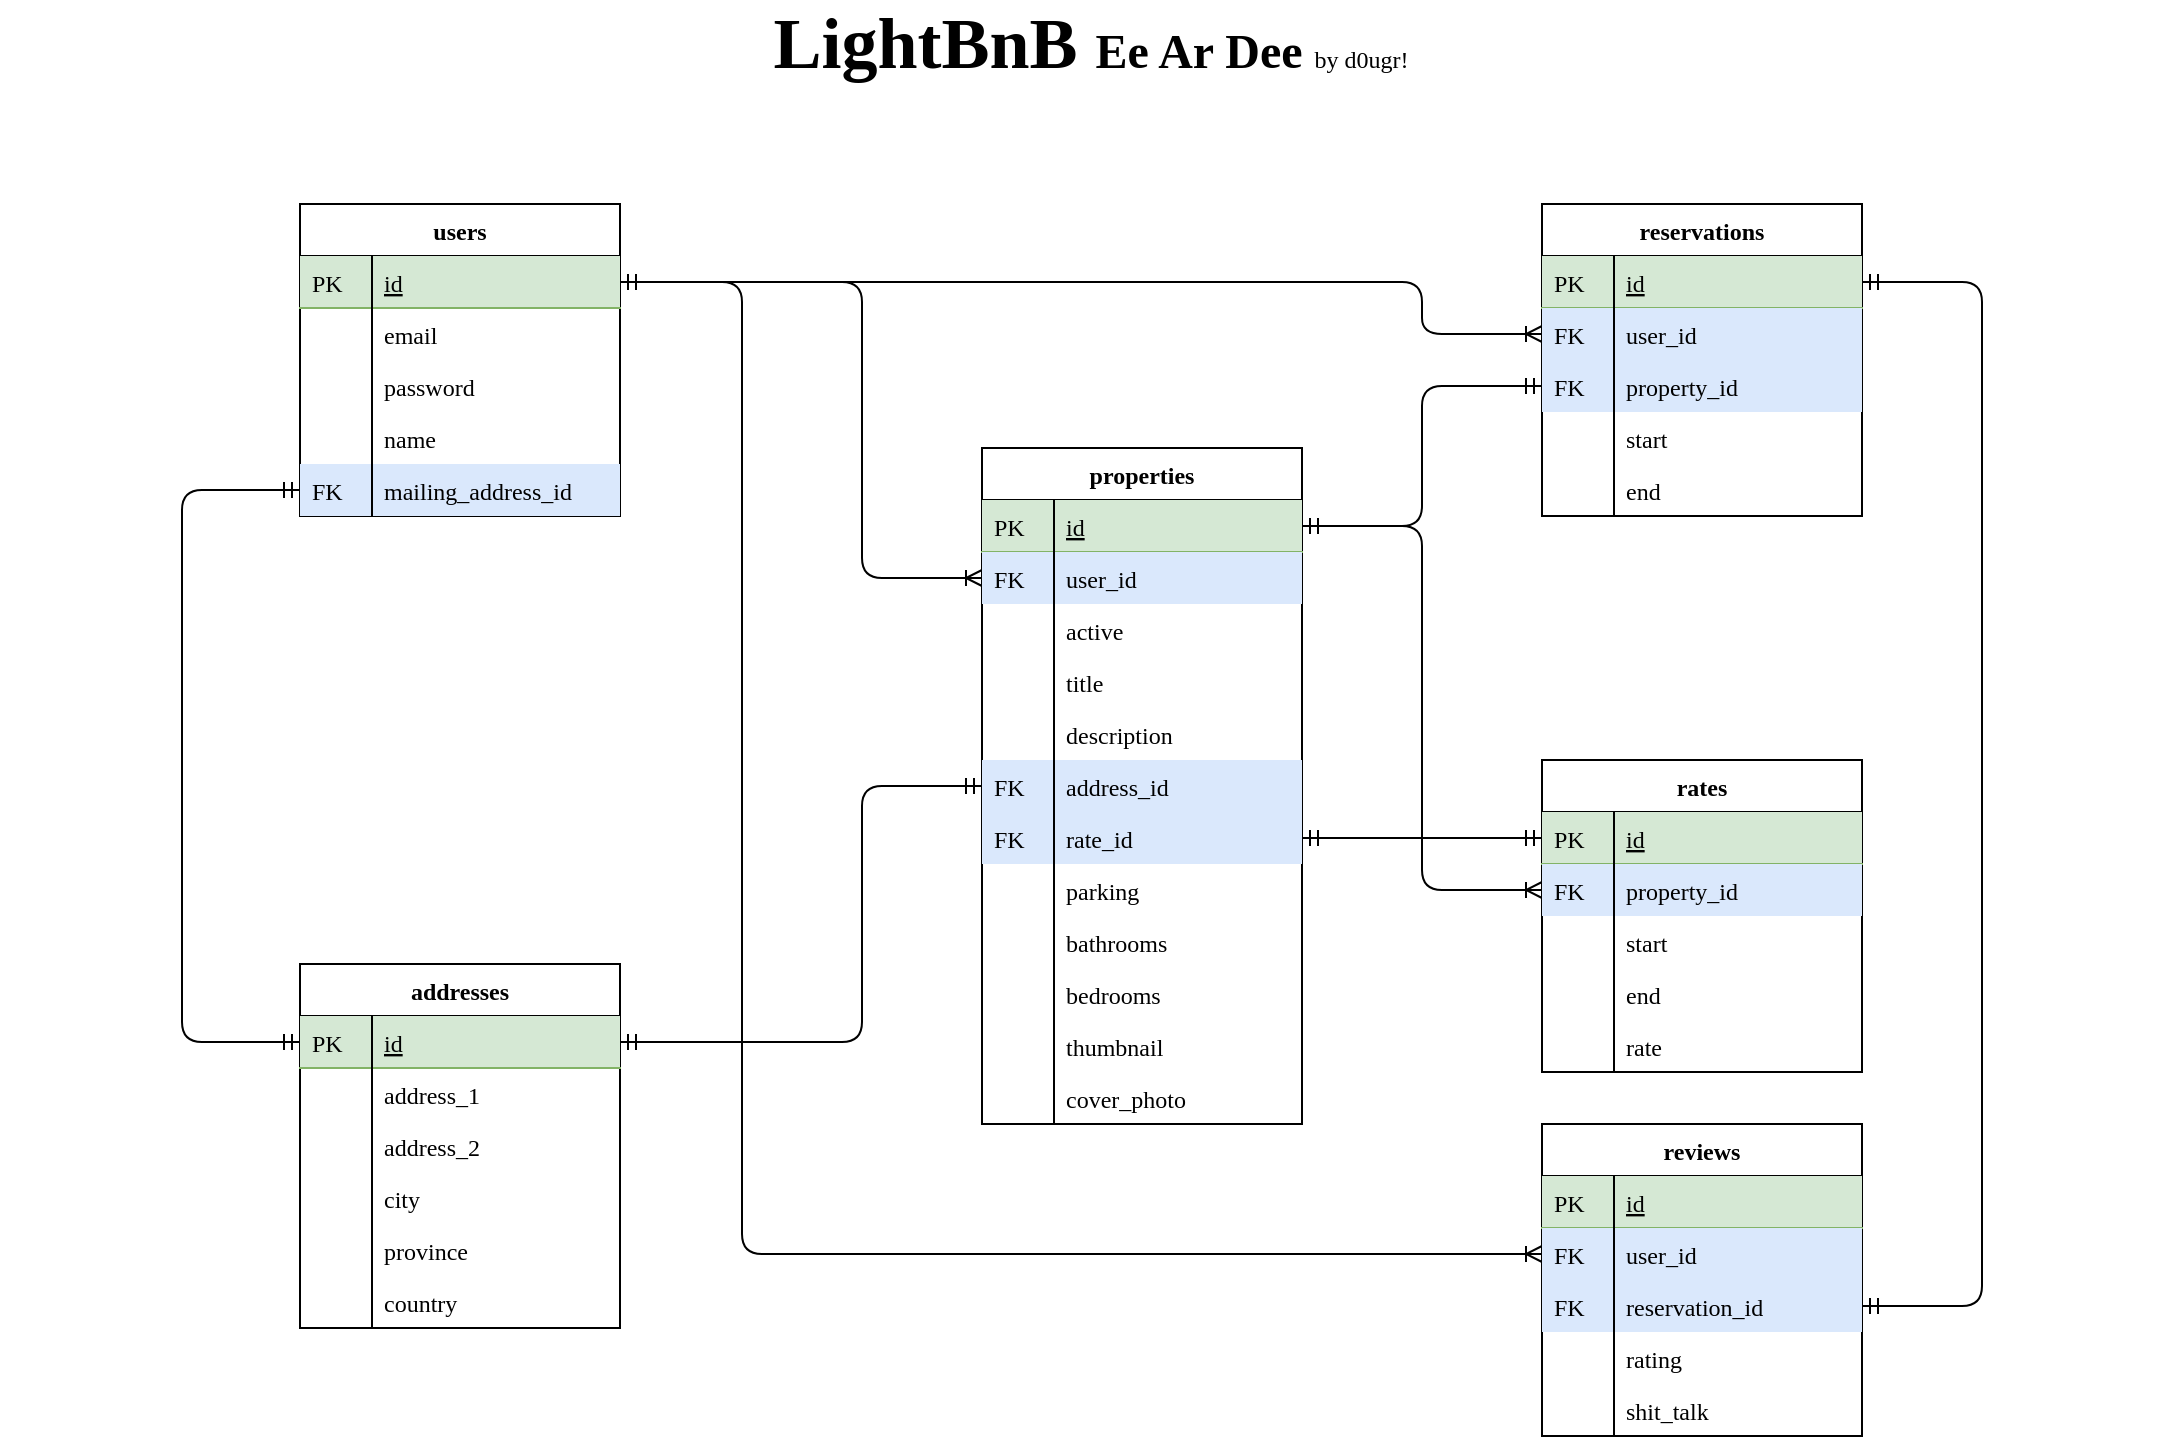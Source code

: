<mxfile version="12.9.6" type="device"><diagram id="C5RBs43oDa-KdzZeNtuy" name="Page-1"><mxGraphModel dx="1422" dy="770" grid="1" gridSize="10" guides="1" tooltips="1" connect="1" arrows="1" fold="1" page="1" pageScale="1" pageWidth="1169" pageHeight="827" math="0" shadow="0"><root><mxCell id="WIyWlLk6GJQsqaUBKTNV-0"/><mxCell id="WIyWlLk6GJQsqaUBKTNV-1" parent="WIyWlLk6GJQsqaUBKTNV-0"/><mxCell id="gX4Sp7c2fDh7-NqUGjLW-27" value="" style="edgeStyle=elbowEdgeStyle;fontSize=12;html=1;endArrow=ERoneToMany;entryX=0;entryY=0.5;entryDx=0;entryDy=0;exitX=1;exitY=0.5;exitDx=0;exitDy=0;startArrow=ERmandOne;startFill=0;" parent="WIyWlLk6GJQsqaUBKTNV-1" source="zkfFHV4jXpPFQw0GAbJ--52" target="zkfFHV4jXpPFQw0GAbJ--59" edge="1"><mxGeometry width="100" height="100" relative="1" as="geometry"><mxPoint x="349" y="180" as="sourcePoint"/><mxPoint x="449" y="80" as="targetPoint"/><Array as="points"><mxPoint x="470" y="230"/></Array></mxGeometry></mxCell><mxCell id="gX4Sp7c2fDh7-NqUGjLW-36" value="" style="edgeStyle=elbowEdgeStyle;fontSize=12;html=1;endArrow=ERoneToMany;entryX=0;entryY=0.5;entryDx=0;entryDy=0;exitX=1;exitY=0.5;exitDx=0;exitDy=0;startArrow=ERmandOne;startFill=0;" parent="WIyWlLk6GJQsqaUBKTNV-1" source="zkfFHV4jXpPFQw0GAbJ--52" target="gX4Sp7c2fDh7-NqUGjLW-23" edge="1"><mxGeometry width="100" height="100" relative="1" as="geometry"><mxPoint x="349" y="180" as="sourcePoint"/><mxPoint x="419" y="255" as="targetPoint"/><Array as="points"><mxPoint x="410" y="400"/></Array></mxGeometry></mxCell><mxCell id="gX4Sp7c2fDh7-NqUGjLW-37" value="" style="edgeStyle=elbowEdgeStyle;fontSize=12;html=1;endArrow=ERmandOne;startArrow=ERmandOne;exitX=1;exitY=0.5;exitDx=0;exitDy=0;entryX=1;entryY=0.25;entryDx=0;entryDy=0;" parent="WIyWlLk6GJQsqaUBKTNV-1" source="gX4Sp7c2fDh7-NqUGjLW-25" target="zkfFHV4jXpPFQw0GAbJ--64" edge="1"><mxGeometry width="100" height="100" relative="1" as="geometry"><mxPoint x="589" y="590" as="sourcePoint"/><mxPoint x="689" y="490" as="targetPoint"/><Array as="points"><mxPoint x="1030" y="400"/></Array></mxGeometry></mxCell><mxCell id="gX4Sp7c2fDh7-NqUGjLW-38" value="" style="edgeStyle=elbowEdgeStyle;fontSize=12;html=1;endArrow=ERmandOne;startArrow=ERmandOne;exitX=1;exitY=0.5;exitDx=0;exitDy=0;entryX=0;entryY=0.5;entryDx=0;entryDy=0;" parent="WIyWlLk6GJQsqaUBKTNV-1" source="zkfFHV4jXpPFQw0GAbJ--57" target="zkfFHV4jXpPFQw0GAbJ--69" edge="1"><mxGeometry width="100" height="100" relative="1" as="geometry"><mxPoint x="659" y="752" as="sourcePoint"/><mxPoint x="779" y="340" as="targetPoint"/><Array as="points"><mxPoint x="750" y="240"/></Array></mxGeometry></mxCell><mxCell id="gX4Sp7c2fDh7-NqUGjLW-39" value="" style="fontSize=12;html=1;endArrow=ERoneToMany;entryX=0;entryY=0.5;entryDx=0;entryDy=0;exitX=1;exitY=0.5;exitDx=0;exitDy=0;edgeStyle=elbowEdgeStyle;startArrow=ERmandOne;startFill=0;" parent="WIyWlLk6GJQsqaUBKTNV-1" source="zkfFHV4jXpPFQw0GAbJ--52" target="zkfFHV4jXpPFQw0GAbJ--67" edge="1"><mxGeometry width="100" height="100" relative="1" as="geometry"><mxPoint x="269" y="270" as="sourcePoint"/><mxPoint x="389" y="655" as="targetPoint"/><Array as="points"><mxPoint x="750" y="190"/></Array></mxGeometry></mxCell><mxCell id="gX4Sp7c2fDh7-NqUGjLW-41" value="&lt;font style=&quot;font-size: 36px&quot; face=&quot;Tahoma&quot;&gt;&lt;b&gt;LightBnB &lt;font style=&quot;font-size: 24px&quot;&gt;Ee Ar Dee &lt;/font&gt;&lt;/b&gt;&lt;/font&gt;&lt;font face=&quot;Tahoma&quot;&gt;by d0ugr!&lt;/font&gt;" style="text;html=1;strokeColor=none;fillColor=none;align=center;verticalAlign=middle;whiteSpace=wrap;rounded=0;" parent="WIyWlLk6GJQsqaUBKTNV-1" vertex="1"><mxGeometry x="39" y="40" width="1091" height="40" as="geometry"/></mxCell><mxCell id="gX4Sp7c2fDh7-NqUGjLW-84" value="" style="edgeStyle=elbowEdgeStyle;fontSize=12;html=1;endArrow=ERmandOne;exitX=0;exitY=0.5;exitDx=0;exitDy=0;shadow=0;comic=0;startArrow=ERmandOne;startFill=0;endFill=0;entryX=0;entryY=0.5;entryDx=0;entryDy=0;" parent="WIyWlLk6GJQsqaUBKTNV-1" source="gX4Sp7c2fDh7-NqUGjLW-86" target="gX4Sp7c2fDh7-NqUGjLW-64" edge="1"><mxGeometry width="100" height="100" relative="1" as="geometry"><mxPoint x="100" y="180" as="sourcePoint"/><mxPoint x="189" y="593" as="targetPoint"/><Array as="points"><mxPoint x="130" y="380"/></Array></mxGeometry></mxCell><mxCell id="gX4Sp7c2fDh7-NqUGjLW-90" value="" style="edgeStyle=elbowEdgeStyle;fontSize=12;html=1;endArrow=ERmandOne;startArrow=ERmandOne;exitX=1;exitY=0.5;exitDx=0;exitDy=0;entryX=0;entryY=0.5;entryDx=0;entryDy=0;startFill=0;" parent="WIyWlLk6GJQsqaUBKTNV-1" source="gX4Sp7c2fDh7-NqUGjLW-64" target="gX4Sp7c2fDh7-NqUGjLW-88" edge="1"><mxGeometry width="100" height="100" relative="1" as="geometry"><mxPoint x="359" y="471" as="sourcePoint"/><mxPoint x="560" y="269" as="targetPoint"/><Array as="points"><mxPoint x="470" y="440"/></Array></mxGeometry></mxCell><mxCell id="zkfFHV4jXpPFQw0GAbJ--51" value="users" style="swimlane;fontStyle=1;childLayout=stackLayout;horizontal=1;startSize=26;horizontalStack=0;resizeParent=1;resizeLast=0;collapsible=1;marginBottom=0;rounded=0;shadow=0;strokeWidth=1;fontFamily=Tahoma;" parent="WIyWlLk6GJQsqaUBKTNV-1" vertex="1"><mxGeometry x="189" y="140" width="160" height="156" as="geometry"><mxRectangle x="20" y="80" width="160" height="26" as="alternateBounds"/></mxGeometry></mxCell><mxCell id="zkfFHV4jXpPFQw0GAbJ--52" value="id" style="shape=partialRectangle;top=0;left=0;right=0;bottom=1;align=left;verticalAlign=top;fillColor=#d5e8d4;spacingLeft=40;spacingRight=4;overflow=hidden;rotatable=0;points=[[0,0.5],[1,0.5]];portConstraint=eastwest;dropTarget=0;rounded=0;shadow=0;strokeWidth=1;fontStyle=4;fontFamily=Tahoma;strokeColor=#82b366;" parent="zkfFHV4jXpPFQw0GAbJ--51" vertex="1"><mxGeometry y="26" width="160" height="26" as="geometry"/></mxCell><mxCell id="zkfFHV4jXpPFQw0GAbJ--53" value="PK" style="shape=partialRectangle;top=0;left=0;bottom=0;fillColor=none;align=left;verticalAlign=top;spacingLeft=4;spacingRight=4;overflow=hidden;rotatable=0;points=[];portConstraint=eastwest;part=1;fontFamily=Tahoma;" parent="zkfFHV4jXpPFQw0GAbJ--52" vertex="1" connectable="0"><mxGeometry width="36" height="26" as="geometry"/></mxCell><mxCell id="zkfFHV4jXpPFQw0GAbJ--54" value="email" style="shape=partialRectangle;top=0;left=0;right=0;bottom=0;align=left;verticalAlign=top;fillColor=none;spacingLeft=40;spacingRight=4;overflow=hidden;rotatable=0;points=[[0,0.5],[1,0.5]];portConstraint=eastwest;dropTarget=0;rounded=0;shadow=0;strokeWidth=1;fontFamily=Tahoma;" parent="zkfFHV4jXpPFQw0GAbJ--51" vertex="1"><mxGeometry y="52" width="160" height="26" as="geometry"/></mxCell><mxCell id="zkfFHV4jXpPFQw0GAbJ--55" value="" style="shape=partialRectangle;top=0;left=0;bottom=0;fillColor=none;align=left;verticalAlign=top;spacingLeft=4;spacingRight=4;overflow=hidden;rotatable=0;points=[];portConstraint=eastwest;part=1;fontFamily=Tahoma;" parent="zkfFHV4jXpPFQw0GAbJ--54" vertex="1" connectable="0"><mxGeometry width="36" height="26" as="geometry"/></mxCell><mxCell id="gX4Sp7c2fDh7-NqUGjLW-0" value="password" style="shape=partialRectangle;top=0;left=0;right=0;bottom=0;align=left;verticalAlign=top;fillColor=none;spacingLeft=40;spacingRight=4;overflow=hidden;rotatable=0;points=[[0,0.5],[1,0.5]];portConstraint=eastwest;dropTarget=0;rounded=0;shadow=0;strokeWidth=1;fontFamily=Tahoma;" parent="zkfFHV4jXpPFQw0GAbJ--51" vertex="1"><mxGeometry y="78" width="160" height="26" as="geometry"/></mxCell><mxCell id="gX4Sp7c2fDh7-NqUGjLW-1" value="" style="shape=partialRectangle;top=0;left=0;bottom=0;fillColor=none;align=left;verticalAlign=top;spacingLeft=4;spacingRight=4;overflow=hidden;rotatable=0;points=[];portConstraint=eastwest;part=1;fontFamily=Tahoma;" parent="gX4Sp7c2fDh7-NqUGjLW-0" vertex="1" connectable="0"><mxGeometry width="36" height="26" as="geometry"/></mxCell><mxCell id="gX4Sp7c2fDh7-NqUGjLW-2" value="name" style="shape=partialRectangle;top=0;left=0;right=0;bottom=0;align=left;verticalAlign=top;fillColor=none;spacingLeft=40;spacingRight=4;overflow=hidden;rotatable=0;points=[[0,0.5],[1,0.5]];portConstraint=eastwest;dropTarget=0;rounded=0;shadow=0;strokeWidth=1;fontFamily=Tahoma;" parent="zkfFHV4jXpPFQw0GAbJ--51" vertex="1"><mxGeometry y="104" width="160" height="26" as="geometry"/></mxCell><mxCell id="gX4Sp7c2fDh7-NqUGjLW-3" value="" style="shape=partialRectangle;top=0;left=0;bottom=0;fillColor=none;align=left;verticalAlign=top;spacingLeft=4;spacingRight=4;overflow=hidden;rotatable=0;points=[];portConstraint=eastwest;part=1;fontFamily=Tahoma;" parent="gX4Sp7c2fDh7-NqUGjLW-2" vertex="1" connectable="0"><mxGeometry width="36" height="26" as="geometry"/></mxCell><mxCell id="gX4Sp7c2fDh7-NqUGjLW-86" value="mailing_address_id" style="shape=partialRectangle;top=0;left=0;right=0;bottom=0;align=left;verticalAlign=top;fillColor=#dae8fc;spacingLeft=40;spacingRight=4;overflow=hidden;rotatable=0;points=[[0,0.5],[1,0.5]];portConstraint=eastwest;dropTarget=0;rounded=0;shadow=0;strokeWidth=1;fontFamily=Tahoma;strokeColor=#6c8ebf;" parent="zkfFHV4jXpPFQw0GAbJ--51" vertex="1"><mxGeometry y="130" width="160" height="26" as="geometry"/></mxCell><mxCell id="gX4Sp7c2fDh7-NqUGjLW-87" value="FK" style="shape=partialRectangle;top=0;left=0;bottom=0;fillColor=none;align=left;verticalAlign=top;spacingLeft=4;spacingRight=4;overflow=hidden;rotatable=0;points=[];portConstraint=eastwest;part=1;fontFamily=Tahoma;" parent="gX4Sp7c2fDh7-NqUGjLW-86" vertex="1" connectable="0"><mxGeometry width="36" height="26" as="geometry"/></mxCell><mxCell id="zkfFHV4jXpPFQw0GAbJ--64" value="reservations" style="swimlane;fontStyle=1;childLayout=stackLayout;horizontal=1;startSize=26;horizontalStack=0;resizeParent=1;resizeLast=0;collapsible=1;marginBottom=0;rounded=0;shadow=0;strokeWidth=1;fontFamily=Tahoma;" parent="WIyWlLk6GJQsqaUBKTNV-1" vertex="1"><mxGeometry x="810" y="140" width="160" height="156" as="geometry"><mxRectangle x="260" y="270" width="160" height="26" as="alternateBounds"/></mxGeometry></mxCell><mxCell id="zkfFHV4jXpPFQw0GAbJ--65" value="id" style="shape=partialRectangle;top=0;left=0;right=0;bottom=1;align=left;verticalAlign=top;fillColor=#d5e8d4;spacingLeft=40;spacingRight=4;overflow=hidden;rotatable=0;points=[[0,0.5],[1,0.5]];portConstraint=eastwest;dropTarget=0;rounded=0;shadow=0;strokeWidth=1;fontStyle=4;fontFamily=Tahoma;strokeColor=#82b366;" parent="zkfFHV4jXpPFQw0GAbJ--64" vertex="1"><mxGeometry y="26" width="160" height="26" as="geometry"/></mxCell><mxCell id="zkfFHV4jXpPFQw0GAbJ--66" value="PK" style="shape=partialRectangle;top=0;left=0;bottom=0;fillColor=none;align=left;verticalAlign=top;spacingLeft=4;spacingRight=4;overflow=hidden;rotatable=0;points=[];portConstraint=eastwest;part=1;fontFamily=Tahoma;" parent="zkfFHV4jXpPFQw0GAbJ--65" vertex="1" connectable="0"><mxGeometry width="36" height="26" as="geometry"/></mxCell><mxCell id="zkfFHV4jXpPFQw0GAbJ--67" value="user_id" style="shape=partialRectangle;top=0;left=0;right=0;bottom=0;align=left;verticalAlign=top;fillColor=#dae8fc;spacingLeft=40;spacingRight=4;overflow=hidden;rotatable=0;points=[[0,0.5],[1,0.5]];portConstraint=eastwest;dropTarget=0;rounded=0;shadow=0;strokeWidth=1;fontFamily=Tahoma;strokeColor=#6c8ebf;" parent="zkfFHV4jXpPFQw0GAbJ--64" vertex="1"><mxGeometry y="52" width="160" height="26" as="geometry"/></mxCell><mxCell id="zkfFHV4jXpPFQw0GAbJ--68" value="FK" style="shape=partialRectangle;top=0;left=0;bottom=0;fillColor=none;align=left;verticalAlign=top;spacingLeft=4;spacingRight=4;overflow=hidden;rotatable=0;points=[];portConstraint=eastwest;part=1;fontFamily=Tahoma;" parent="zkfFHV4jXpPFQw0GAbJ--67" vertex="1" connectable="0"><mxGeometry width="36" height="26" as="geometry"/></mxCell><mxCell id="zkfFHV4jXpPFQw0GAbJ--69" value="property_id" style="shape=partialRectangle;top=0;left=0;right=0;bottom=0;align=left;verticalAlign=top;fillColor=#dae8fc;spacingLeft=40;spacingRight=4;overflow=hidden;rotatable=0;points=[[0,0.5],[1,0.5]];portConstraint=eastwest;dropTarget=0;rounded=0;shadow=0;strokeWidth=1;fontFamily=Tahoma;strokeColor=#6c8ebf;" parent="zkfFHV4jXpPFQw0GAbJ--64" vertex="1"><mxGeometry y="78" width="160" height="26" as="geometry"/></mxCell><mxCell id="zkfFHV4jXpPFQw0GAbJ--70" value="FK" style="shape=partialRectangle;top=0;left=0;bottom=0;fillColor=none;align=left;verticalAlign=top;spacingLeft=4;spacingRight=4;overflow=hidden;rotatable=0;points=[];portConstraint=eastwest;part=1;fontFamily=Tahoma;" parent="zkfFHV4jXpPFQw0GAbJ--69" vertex="1" connectable="0"><mxGeometry width="36" height="26" as="geometry"/></mxCell><mxCell id="gX4Sp7c2fDh7-NqUGjLW-28" value="start" style="shape=partialRectangle;top=0;left=0;right=0;bottom=0;align=left;verticalAlign=top;fillColor=none;spacingLeft=40;spacingRight=4;overflow=hidden;rotatable=0;points=[[0,0.5],[1,0.5]];portConstraint=eastwest;dropTarget=0;rounded=0;shadow=0;strokeWidth=1;fontFamily=Tahoma;" parent="zkfFHV4jXpPFQw0GAbJ--64" vertex="1"><mxGeometry y="104" width="160" height="26" as="geometry"/></mxCell><mxCell id="gX4Sp7c2fDh7-NqUGjLW-29" value="" style="shape=partialRectangle;top=0;left=0;bottom=0;fillColor=none;align=left;verticalAlign=top;spacingLeft=4;spacingRight=4;overflow=hidden;rotatable=0;points=[];portConstraint=eastwest;part=1;fontFamily=Tahoma;" parent="gX4Sp7c2fDh7-NqUGjLW-28" vertex="1" connectable="0"><mxGeometry width="36" height="26" as="geometry"/></mxCell><mxCell id="gX4Sp7c2fDh7-NqUGjLW-30" value="end" style="shape=partialRectangle;top=0;left=0;right=0;bottom=0;align=left;verticalAlign=top;fillColor=none;spacingLeft=40;spacingRight=4;overflow=hidden;rotatable=0;points=[[0,0.5],[1,0.5]];portConstraint=eastwest;dropTarget=0;rounded=0;shadow=0;strokeWidth=1;fontFamily=Tahoma;" parent="zkfFHV4jXpPFQw0GAbJ--64" vertex="1"><mxGeometry y="130" width="160" height="26" as="geometry"/></mxCell><mxCell id="gX4Sp7c2fDh7-NqUGjLW-31" value="" style="shape=partialRectangle;top=0;left=0;bottom=0;fillColor=none;align=left;verticalAlign=top;spacingLeft=4;spacingRight=4;overflow=hidden;rotatable=0;points=[];portConstraint=eastwest;part=1;fontFamily=Tahoma;" parent="gX4Sp7c2fDh7-NqUGjLW-30" vertex="1" connectable="0"><mxGeometry width="36" height="26" as="geometry"/></mxCell><mxCell id="gX4Sp7c2fDh7-NqUGjLW-20" value="reviews" style="swimlane;fontStyle=1;childLayout=stackLayout;horizontal=1;startSize=26;horizontalStack=0;resizeParent=1;resizeLast=0;collapsible=1;marginBottom=0;rounded=0;shadow=0;strokeWidth=1;fontFamily=Tahoma;" parent="WIyWlLk6GJQsqaUBKTNV-1" vertex="1"><mxGeometry x="810" y="600" width="160" height="156" as="geometry"><mxRectangle x="260" y="270" width="160" height="26" as="alternateBounds"/></mxGeometry></mxCell><mxCell id="gX4Sp7c2fDh7-NqUGjLW-21" value="id" style="shape=partialRectangle;top=0;left=0;right=0;bottom=1;align=left;verticalAlign=top;fillColor=#d5e8d4;spacingLeft=40;spacingRight=4;overflow=hidden;rotatable=0;points=[[0,0.5],[1,0.5]];portConstraint=eastwest;dropTarget=0;rounded=0;shadow=0;strokeWidth=1;fontStyle=4;fontFamily=Tahoma;strokeColor=#82b366;" parent="gX4Sp7c2fDh7-NqUGjLW-20" vertex="1"><mxGeometry y="26" width="160" height="26" as="geometry"/></mxCell><mxCell id="gX4Sp7c2fDh7-NqUGjLW-22" value="PK" style="shape=partialRectangle;top=0;left=0;bottom=0;fillColor=none;align=left;verticalAlign=top;spacingLeft=4;spacingRight=4;overflow=hidden;rotatable=0;points=[];portConstraint=eastwest;part=1;fontFamily=Tahoma;" parent="gX4Sp7c2fDh7-NqUGjLW-21" vertex="1" connectable="0"><mxGeometry width="36" height="26" as="geometry"/></mxCell><mxCell id="gX4Sp7c2fDh7-NqUGjLW-23" value="user_id" style="shape=partialRectangle;top=0;left=0;right=0;bottom=0;align=left;verticalAlign=top;fillColor=#dae8fc;spacingLeft=40;spacingRight=4;overflow=hidden;rotatable=0;points=[[0,0.5],[1,0.5]];portConstraint=eastwest;dropTarget=0;rounded=0;shadow=0;strokeWidth=1;fontFamily=Tahoma;strokeColor=#6c8ebf;" parent="gX4Sp7c2fDh7-NqUGjLW-20" vertex="1"><mxGeometry y="52" width="160" height="26" as="geometry"/></mxCell><mxCell id="gX4Sp7c2fDh7-NqUGjLW-24" value="FK" style="shape=partialRectangle;top=0;left=0;bottom=0;fillColor=none;align=left;verticalAlign=top;spacingLeft=4;spacingRight=4;overflow=hidden;rotatable=0;points=[];portConstraint=eastwest;part=1;fontFamily=Tahoma;" parent="gX4Sp7c2fDh7-NqUGjLW-23" vertex="1" connectable="0"><mxGeometry width="36" height="26" as="geometry"/></mxCell><mxCell id="gX4Sp7c2fDh7-NqUGjLW-25" value="reservation_id" style="shape=partialRectangle;top=0;left=0;right=0;bottom=0;align=left;verticalAlign=top;fillColor=#dae8fc;spacingLeft=40;spacingRight=4;overflow=hidden;rotatable=0;points=[[0,0.5],[1,0.5]];portConstraint=eastwest;dropTarget=0;rounded=0;shadow=0;strokeWidth=1;fontFamily=Tahoma;strokeColor=#6c8ebf;" parent="gX4Sp7c2fDh7-NqUGjLW-20" vertex="1"><mxGeometry y="78" width="160" height="26" as="geometry"/></mxCell><mxCell id="gX4Sp7c2fDh7-NqUGjLW-26" value="FK" style="shape=partialRectangle;top=0;left=0;bottom=0;fillColor=none;align=left;verticalAlign=top;spacingLeft=4;spacingRight=4;overflow=hidden;rotatable=0;points=[];portConstraint=eastwest;part=1;fontFamily=Tahoma;" parent="gX4Sp7c2fDh7-NqUGjLW-25" vertex="1" connectable="0"><mxGeometry width="36" height="26" as="geometry"/></mxCell><mxCell id="gX4Sp7c2fDh7-NqUGjLW-32" value="rating" style="shape=partialRectangle;top=0;left=0;right=0;bottom=0;align=left;verticalAlign=top;fillColor=none;spacingLeft=40;spacingRight=4;overflow=hidden;rotatable=0;points=[[0,0.5],[1,0.5]];portConstraint=eastwest;dropTarget=0;rounded=0;shadow=0;strokeWidth=1;fontFamily=Tahoma;" parent="gX4Sp7c2fDh7-NqUGjLW-20" vertex="1"><mxGeometry y="104" width="160" height="26" as="geometry"/></mxCell><mxCell id="gX4Sp7c2fDh7-NqUGjLW-33" value="&#xA;" style="shape=partialRectangle;top=0;left=0;bottom=0;fillColor=none;align=left;verticalAlign=top;spacingLeft=4;spacingRight=4;overflow=hidden;rotatable=0;points=[];portConstraint=eastwest;part=1;fontFamily=Tahoma;" parent="gX4Sp7c2fDh7-NqUGjLW-32" vertex="1" connectable="0"><mxGeometry width="36" height="26" as="geometry"/></mxCell><mxCell id="gX4Sp7c2fDh7-NqUGjLW-34" value="shit_talk" style="shape=partialRectangle;top=0;left=0;right=0;bottom=0;align=left;verticalAlign=top;fillColor=none;spacingLeft=40;spacingRight=4;overflow=hidden;rotatable=0;points=[[0,0.5],[1,0.5]];portConstraint=eastwest;dropTarget=0;rounded=0;shadow=0;strokeWidth=1;fontFamily=Tahoma;" parent="gX4Sp7c2fDh7-NqUGjLW-20" vertex="1"><mxGeometry y="130" width="160" height="26" as="geometry"/></mxCell><mxCell id="gX4Sp7c2fDh7-NqUGjLW-35" value="&#xA;" style="shape=partialRectangle;top=0;left=0;bottom=0;fillColor=none;align=left;verticalAlign=top;spacingLeft=4;spacingRight=4;overflow=hidden;rotatable=0;points=[];portConstraint=eastwest;part=1;fontFamily=Tahoma;" parent="gX4Sp7c2fDh7-NqUGjLW-34" vertex="1" connectable="0"><mxGeometry width="36" height="26" as="geometry"/></mxCell><mxCell id="zkfFHV4jXpPFQw0GAbJ--56" value="properties" style="swimlane;fontStyle=1;childLayout=stackLayout;horizontal=1;startSize=26;horizontalStack=0;resizeParent=1;resizeLast=0;collapsible=1;marginBottom=0;rounded=0;shadow=0;strokeWidth=1;fontFamily=Tahoma;" parent="WIyWlLk6GJQsqaUBKTNV-1" vertex="1"><mxGeometry x="530" y="262" width="160" height="338" as="geometry"><mxRectangle x="260" y="80" width="160" height="26" as="alternateBounds"/></mxGeometry></mxCell><mxCell id="zkfFHV4jXpPFQw0GAbJ--57" value="id" style="shape=partialRectangle;top=0;left=0;right=0;bottom=1;align=left;verticalAlign=top;fillColor=#d5e8d4;spacingLeft=40;spacingRight=4;overflow=hidden;rotatable=0;points=[[0,0.5],[1,0.5]];portConstraint=eastwest;dropTarget=0;rounded=0;shadow=0;strokeWidth=1;fontStyle=4;fontFamily=Tahoma;strokeColor=#82b366;" parent="zkfFHV4jXpPFQw0GAbJ--56" vertex="1"><mxGeometry y="26" width="160" height="26" as="geometry"/></mxCell><mxCell id="zkfFHV4jXpPFQw0GAbJ--58" value="PK" style="shape=partialRectangle;top=0;left=0;bottom=0;fillColor=none;align=left;verticalAlign=top;spacingLeft=4;spacingRight=4;overflow=hidden;rotatable=0;points=[];portConstraint=eastwest;part=1;fontFamily=Tahoma;" parent="zkfFHV4jXpPFQw0GAbJ--57" vertex="1" connectable="0"><mxGeometry width="36" height="26" as="geometry"/></mxCell><mxCell id="zkfFHV4jXpPFQw0GAbJ--59" value="user_id" style="shape=partialRectangle;top=0;left=0;right=0;bottom=0;align=left;verticalAlign=top;fillColor=#dae8fc;spacingLeft=40;spacingRight=4;overflow=hidden;rotatable=0;points=[[0,0.5],[1,0.5]];portConstraint=eastwest;dropTarget=0;rounded=0;shadow=0;strokeWidth=1;fontFamily=Tahoma;strokeColor=#6c8ebf;" parent="zkfFHV4jXpPFQw0GAbJ--56" vertex="1"><mxGeometry y="52" width="160" height="26" as="geometry"/></mxCell><mxCell id="zkfFHV4jXpPFQw0GAbJ--60" value="FK" style="shape=partialRectangle;top=0;left=0;bottom=0;fillColor=none;align=left;verticalAlign=top;spacingLeft=4;spacingRight=4;overflow=hidden;rotatable=0;points=[];portConstraint=eastwest;part=1;fontFamily=Tahoma;" parent="zkfFHV4jXpPFQw0GAbJ--59" vertex="1" connectable="0"><mxGeometry width="36" height="26" as="geometry"/></mxCell><mxCell id="zkfFHV4jXpPFQw0GAbJ--61" value="active" style="shape=partialRectangle;top=0;left=0;right=0;bottom=0;align=left;verticalAlign=top;fillColor=none;spacingLeft=40;spacingRight=4;overflow=hidden;rotatable=0;points=[[0,0.5],[1,0.5]];portConstraint=eastwest;dropTarget=0;rounded=0;shadow=0;strokeWidth=1;fontFamily=Tahoma;" parent="zkfFHV4jXpPFQw0GAbJ--56" vertex="1"><mxGeometry y="78" width="160" height="26" as="geometry"/></mxCell><mxCell id="zkfFHV4jXpPFQw0GAbJ--62" value="" style="shape=partialRectangle;top=0;left=0;bottom=0;fillColor=none;align=left;verticalAlign=top;spacingLeft=4;spacingRight=4;overflow=hidden;rotatable=0;points=[];portConstraint=eastwest;part=1;fontFamily=Tahoma;" parent="zkfFHV4jXpPFQw0GAbJ--61" vertex="1" connectable="0"><mxGeometry width="36" height="26" as="geometry"/></mxCell><mxCell id="gX4Sp7c2fDh7-NqUGjLW-18" value="title" style="shape=partialRectangle;top=0;left=0;right=0;bottom=0;align=left;verticalAlign=top;fillColor=none;spacingLeft=40;spacingRight=4;overflow=hidden;rotatable=0;points=[[0,0.5],[1,0.5]];portConstraint=eastwest;dropTarget=0;rounded=0;shadow=0;strokeWidth=1;fontFamily=Tahoma;" parent="zkfFHV4jXpPFQw0GAbJ--56" vertex="1"><mxGeometry y="104" width="160" height="26" as="geometry"/></mxCell><mxCell id="gX4Sp7c2fDh7-NqUGjLW-19" value="" style="shape=partialRectangle;top=0;left=0;bottom=0;fillColor=none;align=left;verticalAlign=top;spacingLeft=4;spacingRight=4;overflow=hidden;rotatable=0;points=[];portConstraint=eastwest;part=1;fontFamily=Tahoma;" parent="gX4Sp7c2fDh7-NqUGjLW-18" vertex="1" connectable="0"><mxGeometry width="36" height="26" as="geometry"/></mxCell><mxCell id="gX4Sp7c2fDh7-NqUGjLW-4" value="description" style="shape=partialRectangle;top=0;left=0;right=0;bottom=0;align=left;verticalAlign=top;fillColor=none;spacingLeft=40;spacingRight=4;overflow=hidden;rotatable=0;points=[[0,0.5],[1,0.5]];portConstraint=eastwest;dropTarget=0;rounded=0;shadow=0;strokeWidth=1;fontFamily=Tahoma;" parent="zkfFHV4jXpPFQw0GAbJ--56" vertex="1"><mxGeometry y="130" width="160" height="26" as="geometry"/></mxCell><mxCell id="gX4Sp7c2fDh7-NqUGjLW-5" value="" style="shape=partialRectangle;top=0;left=0;bottom=0;fillColor=none;align=left;verticalAlign=top;spacingLeft=4;spacingRight=4;overflow=hidden;rotatable=0;points=[];portConstraint=eastwest;part=1;fontFamily=Tahoma;" parent="gX4Sp7c2fDh7-NqUGjLW-4" vertex="1" connectable="0"><mxGeometry width="36" height="26" as="geometry"/></mxCell><mxCell id="gX4Sp7c2fDh7-NqUGjLW-88" value="address_id" style="shape=partialRectangle;top=0;left=0;right=0;bottom=0;align=left;verticalAlign=top;fillColor=#dae8fc;spacingLeft=40;spacingRight=4;overflow=hidden;rotatable=0;points=[[0,0.5],[1,0.5]];portConstraint=eastwest;dropTarget=0;rounded=0;shadow=0;strokeWidth=1;fontFamily=Tahoma;strokeColor=#6c8ebf;" parent="zkfFHV4jXpPFQw0GAbJ--56" vertex="1"><mxGeometry y="156" width="160" height="26" as="geometry"/></mxCell><mxCell id="gX4Sp7c2fDh7-NqUGjLW-89" value="FK" style="shape=partialRectangle;top=0;left=0;bottom=0;fillColor=none;align=left;verticalAlign=top;spacingLeft=4;spacingRight=4;overflow=hidden;rotatable=0;points=[];portConstraint=eastwest;part=1;fontFamily=Tahoma;" parent="gX4Sp7c2fDh7-NqUGjLW-88" vertex="1" connectable="0"><mxGeometry width="36" height="26" as="geometry"/></mxCell><mxCell id="gX4Sp7c2fDh7-NqUGjLW-6" value="rate_id" style="shape=partialRectangle;top=0;left=0;right=0;bottom=0;align=left;verticalAlign=top;fillColor=#dae8fc;spacingLeft=40;spacingRight=4;overflow=hidden;rotatable=0;points=[[0,0.5],[1,0.5]];portConstraint=eastwest;dropTarget=0;rounded=0;shadow=0;strokeWidth=1;fontFamily=Tahoma;strokeColor=#6c8ebf;" parent="zkfFHV4jXpPFQw0GAbJ--56" vertex="1"><mxGeometry y="182" width="160" height="26" as="geometry"/></mxCell><mxCell id="gX4Sp7c2fDh7-NqUGjLW-7" value="FK" style="shape=partialRectangle;top=0;left=0;bottom=0;fillColor=none;align=left;verticalAlign=top;spacingLeft=4;spacingRight=4;overflow=hidden;rotatable=0;points=[];portConstraint=eastwest;part=1;fontFamily=Tahoma;" parent="gX4Sp7c2fDh7-NqUGjLW-6" vertex="1" connectable="0"><mxGeometry width="36" height="26" as="geometry"/></mxCell><mxCell id="gX4Sp7c2fDh7-NqUGjLW-8" value="parking" style="shape=partialRectangle;top=0;left=0;right=0;bottom=0;align=left;verticalAlign=top;fillColor=none;spacingLeft=40;spacingRight=4;overflow=hidden;rotatable=0;points=[[0,0.5],[1,0.5]];portConstraint=eastwest;dropTarget=0;rounded=0;shadow=0;strokeWidth=1;fontFamily=Tahoma;" parent="zkfFHV4jXpPFQw0GAbJ--56" vertex="1"><mxGeometry y="208" width="160" height="26" as="geometry"/></mxCell><mxCell id="gX4Sp7c2fDh7-NqUGjLW-9" value="" style="shape=partialRectangle;top=0;left=0;bottom=0;fillColor=none;align=left;verticalAlign=top;spacingLeft=4;spacingRight=4;overflow=hidden;rotatable=0;points=[];portConstraint=eastwest;part=1;fontFamily=Tahoma;" parent="gX4Sp7c2fDh7-NqUGjLW-8" vertex="1" connectable="0"><mxGeometry width="36" height="26" as="geometry"/></mxCell><mxCell id="gX4Sp7c2fDh7-NqUGjLW-10" value="bathrooms" style="shape=partialRectangle;top=0;left=0;right=0;bottom=0;align=left;verticalAlign=top;fillColor=none;spacingLeft=40;spacingRight=4;overflow=hidden;rotatable=0;points=[[0,0.5],[1,0.5]];portConstraint=eastwest;dropTarget=0;rounded=0;shadow=0;strokeWidth=1;fontFamily=Tahoma;" parent="zkfFHV4jXpPFQw0GAbJ--56" vertex="1"><mxGeometry y="234" width="160" height="26" as="geometry"/></mxCell><mxCell id="gX4Sp7c2fDh7-NqUGjLW-11" value="" style="shape=partialRectangle;top=0;left=0;bottom=0;fillColor=none;align=left;verticalAlign=top;spacingLeft=4;spacingRight=4;overflow=hidden;rotatable=0;points=[];portConstraint=eastwest;part=1;fontFamily=Tahoma;" parent="gX4Sp7c2fDh7-NqUGjLW-10" vertex="1" connectable="0"><mxGeometry width="36" height="26" as="geometry"/></mxCell><mxCell id="gX4Sp7c2fDh7-NqUGjLW-12" value="bedrooms" style="shape=partialRectangle;top=0;left=0;right=0;bottom=0;align=left;verticalAlign=top;fillColor=none;spacingLeft=40;spacingRight=4;overflow=hidden;rotatable=0;points=[[0,0.5],[1,0.5]];portConstraint=eastwest;dropTarget=0;rounded=0;shadow=0;strokeWidth=1;fontFamily=Tahoma;" parent="zkfFHV4jXpPFQw0GAbJ--56" vertex="1"><mxGeometry y="260" width="160" height="26" as="geometry"/></mxCell><mxCell id="gX4Sp7c2fDh7-NqUGjLW-13" value="" style="shape=partialRectangle;top=0;left=0;bottom=0;fillColor=none;align=left;verticalAlign=top;spacingLeft=4;spacingRight=4;overflow=hidden;rotatable=0;points=[];portConstraint=eastwest;part=1;fontFamily=Tahoma;" parent="gX4Sp7c2fDh7-NqUGjLW-12" vertex="1" connectable="0"><mxGeometry width="36" height="26" as="geometry"/></mxCell><mxCell id="gX4Sp7c2fDh7-NqUGjLW-93" value="thumbnail" style="shape=partialRectangle;top=0;left=0;right=0;bottom=0;align=left;verticalAlign=top;fillColor=none;spacingLeft=40;spacingRight=4;overflow=hidden;rotatable=0;points=[[0,0.5],[1,0.5]];portConstraint=eastwest;dropTarget=0;rounded=0;shadow=0;strokeWidth=1;fontFamily=Tahoma;" parent="zkfFHV4jXpPFQw0GAbJ--56" vertex="1"><mxGeometry y="286" width="160" height="26" as="geometry"/></mxCell><mxCell id="gX4Sp7c2fDh7-NqUGjLW-94" value="" style="shape=partialRectangle;top=0;left=0;bottom=0;fillColor=none;align=left;verticalAlign=top;spacingLeft=4;spacingRight=4;overflow=hidden;rotatable=0;points=[];portConstraint=eastwest;part=1;fontFamily=Tahoma;" parent="gX4Sp7c2fDh7-NqUGjLW-93" vertex="1" connectable="0"><mxGeometry width="36" height="26" as="geometry"/></mxCell><mxCell id="gX4Sp7c2fDh7-NqUGjLW-95" value="cover_photo" style="shape=partialRectangle;top=0;left=0;right=0;bottom=0;align=left;verticalAlign=top;fillColor=none;spacingLeft=40;spacingRight=4;overflow=hidden;rotatable=0;points=[[0,0.5],[1,0.5]];portConstraint=eastwest;dropTarget=0;rounded=0;shadow=0;strokeWidth=1;fontFamily=Tahoma;" parent="zkfFHV4jXpPFQw0GAbJ--56" vertex="1"><mxGeometry y="312" width="160" height="26" as="geometry"/></mxCell><mxCell id="gX4Sp7c2fDh7-NqUGjLW-96" value="" style="shape=partialRectangle;top=0;left=0;bottom=0;fillColor=none;align=left;verticalAlign=top;spacingLeft=4;spacingRight=4;overflow=hidden;rotatable=0;points=[];portConstraint=eastwest;part=1;fontFamily=Tahoma;" parent="gX4Sp7c2fDh7-NqUGjLW-95" vertex="1" connectable="0"><mxGeometry width="36" height="26" as="geometry"/></mxCell><mxCell id="gX4Sp7c2fDh7-NqUGjLW-63" value="addresses" style="swimlane;fontStyle=1;childLayout=stackLayout;horizontal=1;startSize=26;horizontalStack=0;resizeParent=1;resizeLast=0;collapsible=1;marginBottom=0;rounded=0;shadow=0;strokeWidth=1;fontFamily=Tahoma;" parent="WIyWlLk6GJQsqaUBKTNV-1" vertex="1"><mxGeometry x="189" y="520" width="160" height="182" as="geometry"><mxRectangle x="260" y="270" width="160" height="26" as="alternateBounds"/></mxGeometry></mxCell><mxCell id="gX4Sp7c2fDh7-NqUGjLW-64" value="id" style="shape=partialRectangle;top=0;left=0;right=0;bottom=1;align=left;verticalAlign=top;fillColor=#d5e8d4;spacingLeft=40;spacingRight=4;overflow=hidden;rotatable=0;points=[[0,0.5],[1,0.5]];portConstraint=eastwest;dropTarget=0;rounded=0;shadow=0;strokeWidth=1;fontStyle=4;fontFamily=Tahoma;strokeColor=#82b366;" parent="gX4Sp7c2fDh7-NqUGjLW-63" vertex="1"><mxGeometry y="26" width="160" height="26" as="geometry"/></mxCell><mxCell id="gX4Sp7c2fDh7-NqUGjLW-65" value="PK" style="shape=partialRectangle;top=0;left=0;bottom=0;fillColor=none;align=left;verticalAlign=top;spacingLeft=4;spacingRight=4;overflow=hidden;rotatable=0;points=[];portConstraint=eastwest;part=1;fontFamily=Tahoma;" parent="gX4Sp7c2fDh7-NqUGjLW-64" vertex="1" connectable="0"><mxGeometry width="36" height="26" as="geometry"/></mxCell><mxCell id="gX4Sp7c2fDh7-NqUGjLW-72" value="address_1" style="shape=partialRectangle;top=0;left=0;right=0;bottom=0;align=left;verticalAlign=top;fillColor=none;spacingLeft=40;spacingRight=4;overflow=hidden;rotatable=0;points=[[0,0.5],[1,0.5]];portConstraint=eastwest;dropTarget=0;rounded=0;shadow=0;strokeWidth=1;fontFamily=Tahoma;" parent="gX4Sp7c2fDh7-NqUGjLW-63" vertex="1"><mxGeometry y="52" width="160" height="26" as="geometry"/></mxCell><mxCell id="gX4Sp7c2fDh7-NqUGjLW-73" value="" style="shape=partialRectangle;top=0;left=0;bottom=0;fillColor=none;align=left;verticalAlign=top;spacingLeft=4;spacingRight=4;overflow=hidden;rotatable=0;points=[];portConstraint=eastwest;part=1;fontFamily=Tahoma;" parent="gX4Sp7c2fDh7-NqUGjLW-72" vertex="1" connectable="0"><mxGeometry width="36" height="26" as="geometry"/></mxCell><mxCell id="gX4Sp7c2fDh7-NqUGjLW-74" value="address_2" style="shape=partialRectangle;top=0;left=0;right=0;bottom=0;align=left;verticalAlign=top;fillColor=none;spacingLeft=40;spacingRight=4;overflow=hidden;rotatable=0;points=[[0,0.5],[1,0.5]];portConstraint=eastwest;dropTarget=0;rounded=0;shadow=0;strokeWidth=1;fontFamily=Tahoma;" parent="gX4Sp7c2fDh7-NqUGjLW-63" vertex="1"><mxGeometry y="78" width="160" height="26" as="geometry"/></mxCell><mxCell id="gX4Sp7c2fDh7-NqUGjLW-75" value="" style="shape=partialRectangle;top=0;left=0;bottom=0;fillColor=none;align=left;verticalAlign=top;spacingLeft=4;spacingRight=4;overflow=hidden;rotatable=0;points=[];portConstraint=eastwest;part=1;fontFamily=Tahoma;" parent="gX4Sp7c2fDh7-NqUGjLW-74" vertex="1" connectable="0"><mxGeometry width="36" height="26" as="geometry"/></mxCell><mxCell id="gX4Sp7c2fDh7-NqUGjLW-76" value="city" style="shape=partialRectangle;top=0;left=0;right=0;bottom=0;align=left;verticalAlign=top;fillColor=none;spacingLeft=40;spacingRight=4;overflow=hidden;rotatable=0;points=[[0,0.5],[1,0.5]];portConstraint=eastwest;dropTarget=0;rounded=0;shadow=0;strokeWidth=1;fontFamily=Tahoma;" parent="gX4Sp7c2fDh7-NqUGjLW-63" vertex="1"><mxGeometry y="104" width="160" height="26" as="geometry"/></mxCell><mxCell id="gX4Sp7c2fDh7-NqUGjLW-77" value="" style="shape=partialRectangle;top=0;left=0;bottom=0;fillColor=none;align=left;verticalAlign=top;spacingLeft=4;spacingRight=4;overflow=hidden;rotatable=0;points=[];portConstraint=eastwest;part=1;fontFamily=Tahoma;" parent="gX4Sp7c2fDh7-NqUGjLW-76" vertex="1" connectable="0"><mxGeometry width="36" height="26" as="geometry"/></mxCell><mxCell id="gX4Sp7c2fDh7-NqUGjLW-78" value="province" style="shape=partialRectangle;top=0;left=0;right=0;bottom=0;align=left;verticalAlign=top;fillColor=none;spacingLeft=40;spacingRight=4;overflow=hidden;rotatable=0;points=[[0,0.5],[1,0.5]];portConstraint=eastwest;dropTarget=0;rounded=0;shadow=0;strokeWidth=1;fontFamily=Tahoma;" parent="gX4Sp7c2fDh7-NqUGjLW-63" vertex="1"><mxGeometry y="130" width="160" height="26" as="geometry"/></mxCell><mxCell id="gX4Sp7c2fDh7-NqUGjLW-79" value="" style="shape=partialRectangle;top=0;left=0;bottom=0;fillColor=none;align=left;verticalAlign=top;spacingLeft=4;spacingRight=4;overflow=hidden;rotatable=0;points=[];portConstraint=eastwest;part=1;fontFamily=Tahoma;" parent="gX4Sp7c2fDh7-NqUGjLW-78" vertex="1" connectable="0"><mxGeometry width="36" height="26" as="geometry"/></mxCell><mxCell id="gX4Sp7c2fDh7-NqUGjLW-80" value="country" style="shape=partialRectangle;top=0;left=0;right=0;bottom=0;align=left;verticalAlign=top;fillColor=none;spacingLeft=40;spacingRight=4;overflow=hidden;rotatable=0;points=[[0,0.5],[1,0.5]];portConstraint=eastwest;dropTarget=0;rounded=0;shadow=0;strokeWidth=1;fontFamily=Tahoma;" parent="gX4Sp7c2fDh7-NqUGjLW-63" vertex="1"><mxGeometry y="156" width="160" height="26" as="geometry"/></mxCell><mxCell id="gX4Sp7c2fDh7-NqUGjLW-81" value="" style="shape=partialRectangle;top=0;left=0;bottom=0;fillColor=none;align=left;verticalAlign=top;spacingLeft=4;spacingRight=4;overflow=hidden;rotatable=0;points=[];portConstraint=eastwest;part=1;fontFamily=Tahoma;" parent="gX4Sp7c2fDh7-NqUGjLW-80" vertex="1" connectable="0"><mxGeometry width="36" height="26" as="geometry"/></mxCell><mxCell id="YSiij6ae2fT98_ZxOfnt-11" value="" style="fontSize=12;html=1;endArrow=ERoneToMany;exitX=1;exitY=0.5;exitDx=0;exitDy=0;edgeStyle=elbowEdgeStyle;entryX=0;entryY=0.5;entryDx=0;entryDy=0;" edge="1" parent="WIyWlLk6GJQsqaUBKTNV-1" source="zkfFHV4jXpPFQw0GAbJ--57" target="YSiij6ae2fT98_ZxOfnt-3"><mxGeometry width="100" height="100" relative="1" as="geometry"><mxPoint x="359" y="189" as="sourcePoint"/><mxPoint x="820" y="215" as="targetPoint"/><Array as="points"><mxPoint x="750" y="340"/></Array></mxGeometry></mxCell><mxCell id="YSiij6ae2fT98_ZxOfnt-14" value="" style="edgeStyle=entityRelationEdgeStyle;fontSize=12;html=1;endArrow=ERmandOne;startArrow=ERmandOne;entryX=0;entryY=0.5;entryDx=0;entryDy=0;exitX=1;exitY=0.5;exitDx=0;exitDy=0;" edge="1" parent="WIyWlLk6GJQsqaUBKTNV-1" source="gX4Sp7c2fDh7-NqUGjLW-6" target="YSiij6ae2fT98_ZxOfnt-1"><mxGeometry width="100" height="100" relative="1" as="geometry"><mxPoint x="530" y="530" as="sourcePoint"/><mxPoint x="630" y="430" as="targetPoint"/></mxGeometry></mxCell><mxCell id="YSiij6ae2fT98_ZxOfnt-0" value="rates" style="swimlane;fontStyle=1;childLayout=stackLayout;horizontal=1;startSize=26;horizontalStack=0;resizeParent=1;resizeLast=0;collapsible=1;marginBottom=0;rounded=0;shadow=0;strokeWidth=1;fontFamily=Tahoma;" vertex="1" parent="WIyWlLk6GJQsqaUBKTNV-1"><mxGeometry x="810" y="418" width="160" height="156" as="geometry"><mxRectangle x="260" y="270" width="160" height="26" as="alternateBounds"/></mxGeometry></mxCell><mxCell id="YSiij6ae2fT98_ZxOfnt-1" value="id" style="shape=partialRectangle;top=0;left=0;right=0;bottom=1;align=left;verticalAlign=top;fillColor=#d5e8d4;spacingLeft=40;spacingRight=4;overflow=hidden;rotatable=0;points=[[0,0.5],[1,0.5]];portConstraint=eastwest;dropTarget=0;rounded=0;shadow=0;strokeWidth=1;fontStyle=4;fontFamily=Tahoma;strokeColor=#82b366;" vertex="1" parent="YSiij6ae2fT98_ZxOfnt-0"><mxGeometry y="26" width="160" height="26" as="geometry"/></mxCell><mxCell id="YSiij6ae2fT98_ZxOfnt-2" value="PK" style="shape=partialRectangle;top=0;left=0;bottom=0;fillColor=none;align=left;verticalAlign=top;spacingLeft=4;spacingRight=4;overflow=hidden;rotatable=0;points=[];portConstraint=eastwest;part=1;fontFamily=Tahoma;" vertex="1" connectable="0" parent="YSiij6ae2fT98_ZxOfnt-1"><mxGeometry width="36" height="26" as="geometry"/></mxCell><mxCell id="YSiij6ae2fT98_ZxOfnt-3" value="property_id" style="shape=partialRectangle;top=0;left=0;right=0;bottom=0;align=left;verticalAlign=top;fillColor=#dae8fc;spacingLeft=40;spacingRight=4;overflow=hidden;rotatable=0;points=[[0,0.5],[1,0.5]];portConstraint=eastwest;dropTarget=0;rounded=0;shadow=0;strokeWidth=1;fontFamily=Tahoma;strokeColor=#6c8ebf;" vertex="1" parent="YSiij6ae2fT98_ZxOfnt-0"><mxGeometry y="52" width="160" height="26" as="geometry"/></mxCell><mxCell id="YSiij6ae2fT98_ZxOfnt-4" value="FK" style="shape=partialRectangle;top=0;left=0;bottom=0;fillColor=none;align=left;verticalAlign=top;spacingLeft=4;spacingRight=4;overflow=hidden;rotatable=0;points=[];portConstraint=eastwest;part=1;fontFamily=Tahoma;" vertex="1" connectable="0" parent="YSiij6ae2fT98_ZxOfnt-3"><mxGeometry width="36" height="26" as="geometry"/></mxCell><mxCell id="YSiij6ae2fT98_ZxOfnt-5" value="start" style="shape=partialRectangle;top=0;left=0;right=0;bottom=0;align=left;verticalAlign=top;fillColor=none;spacingLeft=40;spacingRight=4;overflow=hidden;rotatable=0;points=[[0,0.5],[1,0.5]];portConstraint=eastwest;dropTarget=0;rounded=0;shadow=0;strokeWidth=1;fontFamily=Tahoma;" vertex="1" parent="YSiij6ae2fT98_ZxOfnt-0"><mxGeometry y="78" width="160" height="26" as="geometry"/></mxCell><mxCell id="YSiij6ae2fT98_ZxOfnt-6" value="" style="shape=partialRectangle;top=0;left=0;bottom=0;fillColor=none;align=left;verticalAlign=top;spacingLeft=4;spacingRight=4;overflow=hidden;rotatable=0;points=[];portConstraint=eastwest;part=1;fontFamily=Tahoma;" vertex="1" connectable="0" parent="YSiij6ae2fT98_ZxOfnt-5"><mxGeometry width="36" height="26" as="geometry"/></mxCell><mxCell id="YSiij6ae2fT98_ZxOfnt-7" value="end" style="shape=partialRectangle;top=0;left=0;right=0;bottom=0;align=left;verticalAlign=top;fillColor=none;spacingLeft=40;spacingRight=4;overflow=hidden;rotatable=0;points=[[0,0.5],[1,0.5]];portConstraint=eastwest;dropTarget=0;rounded=0;shadow=0;strokeWidth=1;fontFamily=Tahoma;" vertex="1" parent="YSiij6ae2fT98_ZxOfnt-0"><mxGeometry y="104" width="160" height="26" as="geometry"/></mxCell><mxCell id="YSiij6ae2fT98_ZxOfnt-8" value="&#xA;" style="shape=partialRectangle;top=0;left=0;bottom=0;fillColor=none;align=left;verticalAlign=top;spacingLeft=4;spacingRight=4;overflow=hidden;rotatable=0;points=[];portConstraint=eastwest;part=1;fontFamily=Tahoma;" vertex="1" connectable="0" parent="YSiij6ae2fT98_ZxOfnt-7"><mxGeometry width="36" height="26" as="geometry"/></mxCell><mxCell id="YSiij6ae2fT98_ZxOfnt-9" value="rate" style="shape=partialRectangle;top=0;left=0;right=0;bottom=0;align=left;verticalAlign=top;fillColor=none;spacingLeft=40;spacingRight=4;overflow=hidden;rotatable=0;points=[[0,0.5],[1,0.5]];portConstraint=eastwest;dropTarget=0;rounded=0;shadow=0;strokeWidth=1;fontFamily=Tahoma;" vertex="1" parent="YSiij6ae2fT98_ZxOfnt-0"><mxGeometry y="130" width="160" height="26" as="geometry"/></mxCell><mxCell id="YSiij6ae2fT98_ZxOfnt-10" value="&#xA;" style="shape=partialRectangle;top=0;left=0;bottom=0;fillColor=none;align=left;verticalAlign=top;spacingLeft=4;spacingRight=4;overflow=hidden;rotatable=0;points=[];portConstraint=eastwest;part=1;fontFamily=Tahoma;" vertex="1" connectable="0" parent="YSiij6ae2fT98_ZxOfnt-9"><mxGeometry width="36" height="26" as="geometry"/></mxCell></root></mxGraphModel></diagram></mxfile>